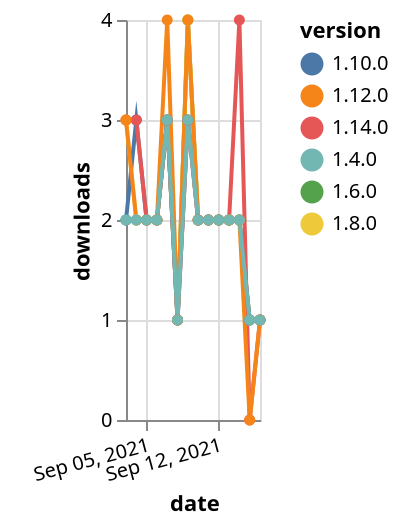 {"$schema": "https://vega.github.io/schema/vega-lite/v5.json", "description": "A simple bar chart with embedded data.", "data": {"values": [{"date": "2021-09-03", "total": 1637, "delta": 2, "version": "1.6.0"}, {"date": "2021-09-04", "total": 1639, "delta": 2, "version": "1.6.0"}, {"date": "2021-09-05", "total": 1641, "delta": 2, "version": "1.6.0"}, {"date": "2021-09-06", "total": 1643, "delta": 2, "version": "1.6.0"}, {"date": "2021-09-07", "total": 1646, "delta": 3, "version": "1.6.0"}, {"date": "2021-09-08", "total": 1647, "delta": 1, "version": "1.6.0"}, {"date": "2021-09-09", "total": 1651, "delta": 4, "version": "1.6.0"}, {"date": "2021-09-10", "total": 1653, "delta": 2, "version": "1.6.0"}, {"date": "2021-09-11", "total": 1655, "delta": 2, "version": "1.6.0"}, {"date": "2021-09-12", "total": 1657, "delta": 2, "version": "1.6.0"}, {"date": "2021-09-13", "total": 1659, "delta": 2, "version": "1.6.0"}, {"date": "2021-09-14", "total": 1661, "delta": 2, "version": "1.6.0"}, {"date": "2021-09-15", "total": 1662, "delta": 1, "version": "1.6.0"}, {"date": "2021-09-16", "total": 1663, "delta": 1, "version": "1.6.0"}, {"date": "2021-09-03", "total": 1448, "delta": 3, "version": "1.8.0"}, {"date": "2021-09-04", "total": 1450, "delta": 2, "version": "1.8.0"}, {"date": "2021-09-05", "total": 1452, "delta": 2, "version": "1.8.0"}, {"date": "2021-09-06", "total": 1454, "delta": 2, "version": "1.8.0"}, {"date": "2021-09-07", "total": 1457, "delta": 3, "version": "1.8.0"}, {"date": "2021-09-08", "total": 1458, "delta": 1, "version": "1.8.0"}, {"date": "2021-09-09", "total": 1462, "delta": 4, "version": "1.8.0"}, {"date": "2021-09-10", "total": 1464, "delta": 2, "version": "1.8.0"}, {"date": "2021-09-11", "total": 1466, "delta": 2, "version": "1.8.0"}, {"date": "2021-09-12", "total": 1468, "delta": 2, "version": "1.8.0"}, {"date": "2021-09-13", "total": 1470, "delta": 2, "version": "1.8.0"}, {"date": "2021-09-14", "total": 1472, "delta": 2, "version": "1.8.0"}, {"date": "2021-09-15", "total": 1473, "delta": 1, "version": "1.8.0"}, {"date": "2021-09-16", "total": 1474, "delta": 1, "version": "1.8.0"}, {"date": "2021-09-03", "total": 998, "delta": 2, "version": "1.10.0"}, {"date": "2021-09-04", "total": 1001, "delta": 3, "version": "1.10.0"}, {"date": "2021-09-05", "total": 1003, "delta": 2, "version": "1.10.0"}, {"date": "2021-09-06", "total": 1005, "delta": 2, "version": "1.10.0"}, {"date": "2021-09-07", "total": 1008, "delta": 3, "version": "1.10.0"}, {"date": "2021-09-08", "total": 1009, "delta": 1, "version": "1.10.0"}, {"date": "2021-09-09", "total": 1012, "delta": 3, "version": "1.10.0"}, {"date": "2021-09-10", "total": 1014, "delta": 2, "version": "1.10.0"}, {"date": "2021-09-11", "total": 1016, "delta": 2, "version": "1.10.0"}, {"date": "2021-09-12", "total": 1018, "delta": 2, "version": "1.10.0"}, {"date": "2021-09-13", "total": 1020, "delta": 2, "version": "1.10.0"}, {"date": "2021-09-14", "total": 1022, "delta": 2, "version": "1.10.0"}, {"date": "2021-09-15", "total": 1023, "delta": 1, "version": "1.10.0"}, {"date": "2021-09-16", "total": 1024, "delta": 1, "version": "1.10.0"}, {"date": "2021-09-03", "total": 215, "delta": 3, "version": "1.14.0"}, {"date": "2021-09-04", "total": 218, "delta": 3, "version": "1.14.0"}, {"date": "2021-09-05", "total": 220, "delta": 2, "version": "1.14.0"}, {"date": "2021-09-06", "total": 222, "delta": 2, "version": "1.14.0"}, {"date": "2021-09-07", "total": 225, "delta": 3, "version": "1.14.0"}, {"date": "2021-09-08", "total": 226, "delta": 1, "version": "1.14.0"}, {"date": "2021-09-09", "total": 229, "delta": 3, "version": "1.14.0"}, {"date": "2021-09-10", "total": 231, "delta": 2, "version": "1.14.0"}, {"date": "2021-09-11", "total": 233, "delta": 2, "version": "1.14.0"}, {"date": "2021-09-12", "total": 235, "delta": 2, "version": "1.14.0"}, {"date": "2021-09-13", "total": 237, "delta": 2, "version": "1.14.0"}, {"date": "2021-09-14", "total": 241, "delta": 4, "version": "1.14.0"}, {"date": "2021-09-15", "total": 241, "delta": 0, "version": "1.14.0"}, {"date": "2021-09-16", "total": 242, "delta": 1, "version": "1.14.0"}, {"date": "2021-09-03", "total": 678, "delta": 3, "version": "1.12.0"}, {"date": "2021-09-04", "total": 680, "delta": 2, "version": "1.12.0"}, {"date": "2021-09-05", "total": 682, "delta": 2, "version": "1.12.0"}, {"date": "2021-09-06", "total": 684, "delta": 2, "version": "1.12.0"}, {"date": "2021-09-07", "total": 688, "delta": 4, "version": "1.12.0"}, {"date": "2021-09-08", "total": 689, "delta": 1, "version": "1.12.0"}, {"date": "2021-09-09", "total": 693, "delta": 4, "version": "1.12.0"}, {"date": "2021-09-10", "total": 695, "delta": 2, "version": "1.12.0"}, {"date": "2021-09-11", "total": 697, "delta": 2, "version": "1.12.0"}, {"date": "2021-09-12", "total": 699, "delta": 2, "version": "1.12.0"}, {"date": "2021-09-13", "total": 701, "delta": 2, "version": "1.12.0"}, {"date": "2021-09-14", "total": 703, "delta": 2, "version": "1.12.0"}, {"date": "2021-09-15", "total": 703, "delta": 0, "version": "1.12.0"}, {"date": "2021-09-16", "total": 704, "delta": 1, "version": "1.12.0"}, {"date": "2021-09-03", "total": 2019, "delta": 2, "version": "1.4.0"}, {"date": "2021-09-04", "total": 2021, "delta": 2, "version": "1.4.0"}, {"date": "2021-09-05", "total": 2023, "delta": 2, "version": "1.4.0"}, {"date": "2021-09-06", "total": 2025, "delta": 2, "version": "1.4.0"}, {"date": "2021-09-07", "total": 2028, "delta": 3, "version": "1.4.0"}, {"date": "2021-09-08", "total": 2029, "delta": 1, "version": "1.4.0"}, {"date": "2021-09-09", "total": 2032, "delta": 3, "version": "1.4.0"}, {"date": "2021-09-10", "total": 2034, "delta": 2, "version": "1.4.0"}, {"date": "2021-09-11", "total": 2036, "delta": 2, "version": "1.4.0"}, {"date": "2021-09-12", "total": 2038, "delta": 2, "version": "1.4.0"}, {"date": "2021-09-13", "total": 2040, "delta": 2, "version": "1.4.0"}, {"date": "2021-09-14", "total": 2042, "delta": 2, "version": "1.4.0"}, {"date": "2021-09-15", "total": 2043, "delta": 1, "version": "1.4.0"}, {"date": "2021-09-16", "total": 2044, "delta": 1, "version": "1.4.0"}]}, "width": "container", "mark": {"type": "line", "point": {"filled": true}}, "encoding": {"x": {"field": "date", "type": "temporal", "timeUnit": "yearmonthdate", "title": "date", "axis": {"labelAngle": -15}}, "y": {"field": "delta", "type": "quantitative", "title": "downloads"}, "color": {"field": "version", "type": "nominal"}, "tooltip": {"field": "delta"}}}